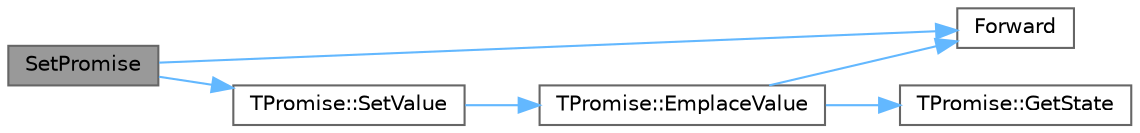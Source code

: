 digraph "SetPromise"
{
 // INTERACTIVE_SVG=YES
 // LATEX_PDF_SIZE
  bgcolor="transparent";
  edge [fontname=Helvetica,fontsize=10,labelfontname=Helvetica,labelfontsize=10];
  node [fontname=Helvetica,fontsize=10,shape=box,height=0.2,width=0.4];
  rankdir="LR";
  Node1 [id="Node000001",label="SetPromise",height=0.2,width=0.4,color="gray40", fillcolor="grey60", style="filled", fontcolor="black",tooltip=" "];
  Node1 -> Node2 [id="edge1_Node000001_Node000002",color="steelblue1",style="solid",tooltip=" "];
  Node2 [id="Node000002",label="Forward",height=0.2,width=0.4,color="grey40", fillcolor="white", style="filled",URL="$d4/d24/UnrealTemplate_8h.html#a68f280c1d561a8899a1e9e3ea8405d00",tooltip="Forward will cast a reference to an rvalue reference."];
  Node1 -> Node3 [id="edge2_Node000001_Node000003",color="steelblue1",style="solid",tooltip=" "];
  Node3 [id="Node000003",label="TPromise::SetValue",height=0.2,width=0.4,color="grey40", fillcolor="white", style="filled",URL="$dd/d07/classTPromise.html#aa0a74feb940563c80e33a3fa1fe8aee0",tooltip="Sets the promised result."];
  Node3 -> Node4 [id="edge3_Node000003_Node000004",color="steelblue1",style="solid",tooltip=" "];
  Node4 [id="Node000004",label="TPromise::EmplaceValue",height=0.2,width=0.4,color="grey40", fillcolor="white", style="filled",URL="$dd/d07/classTPromise.html#a9f1bff73b7647d9990a452149559c5f0",tooltip="Sets the promised result."];
  Node4 -> Node2 [id="edge4_Node000004_Node000002",color="steelblue1",style="solid",tooltip=" "];
  Node4 -> Node5 [id="edge5_Node000004_Node000005",color="steelblue1",style="solid",tooltip=" "];
  Node5 [id="Node000005",label="TPromise::GetState",height=0.2,width=0.4,color="grey40", fillcolor="white", style="filled",URL="$dd/d07/classTPromise.html#a040ff60ba1641817c01bfb6902606402",tooltip="Gets the shared state object."];
}
